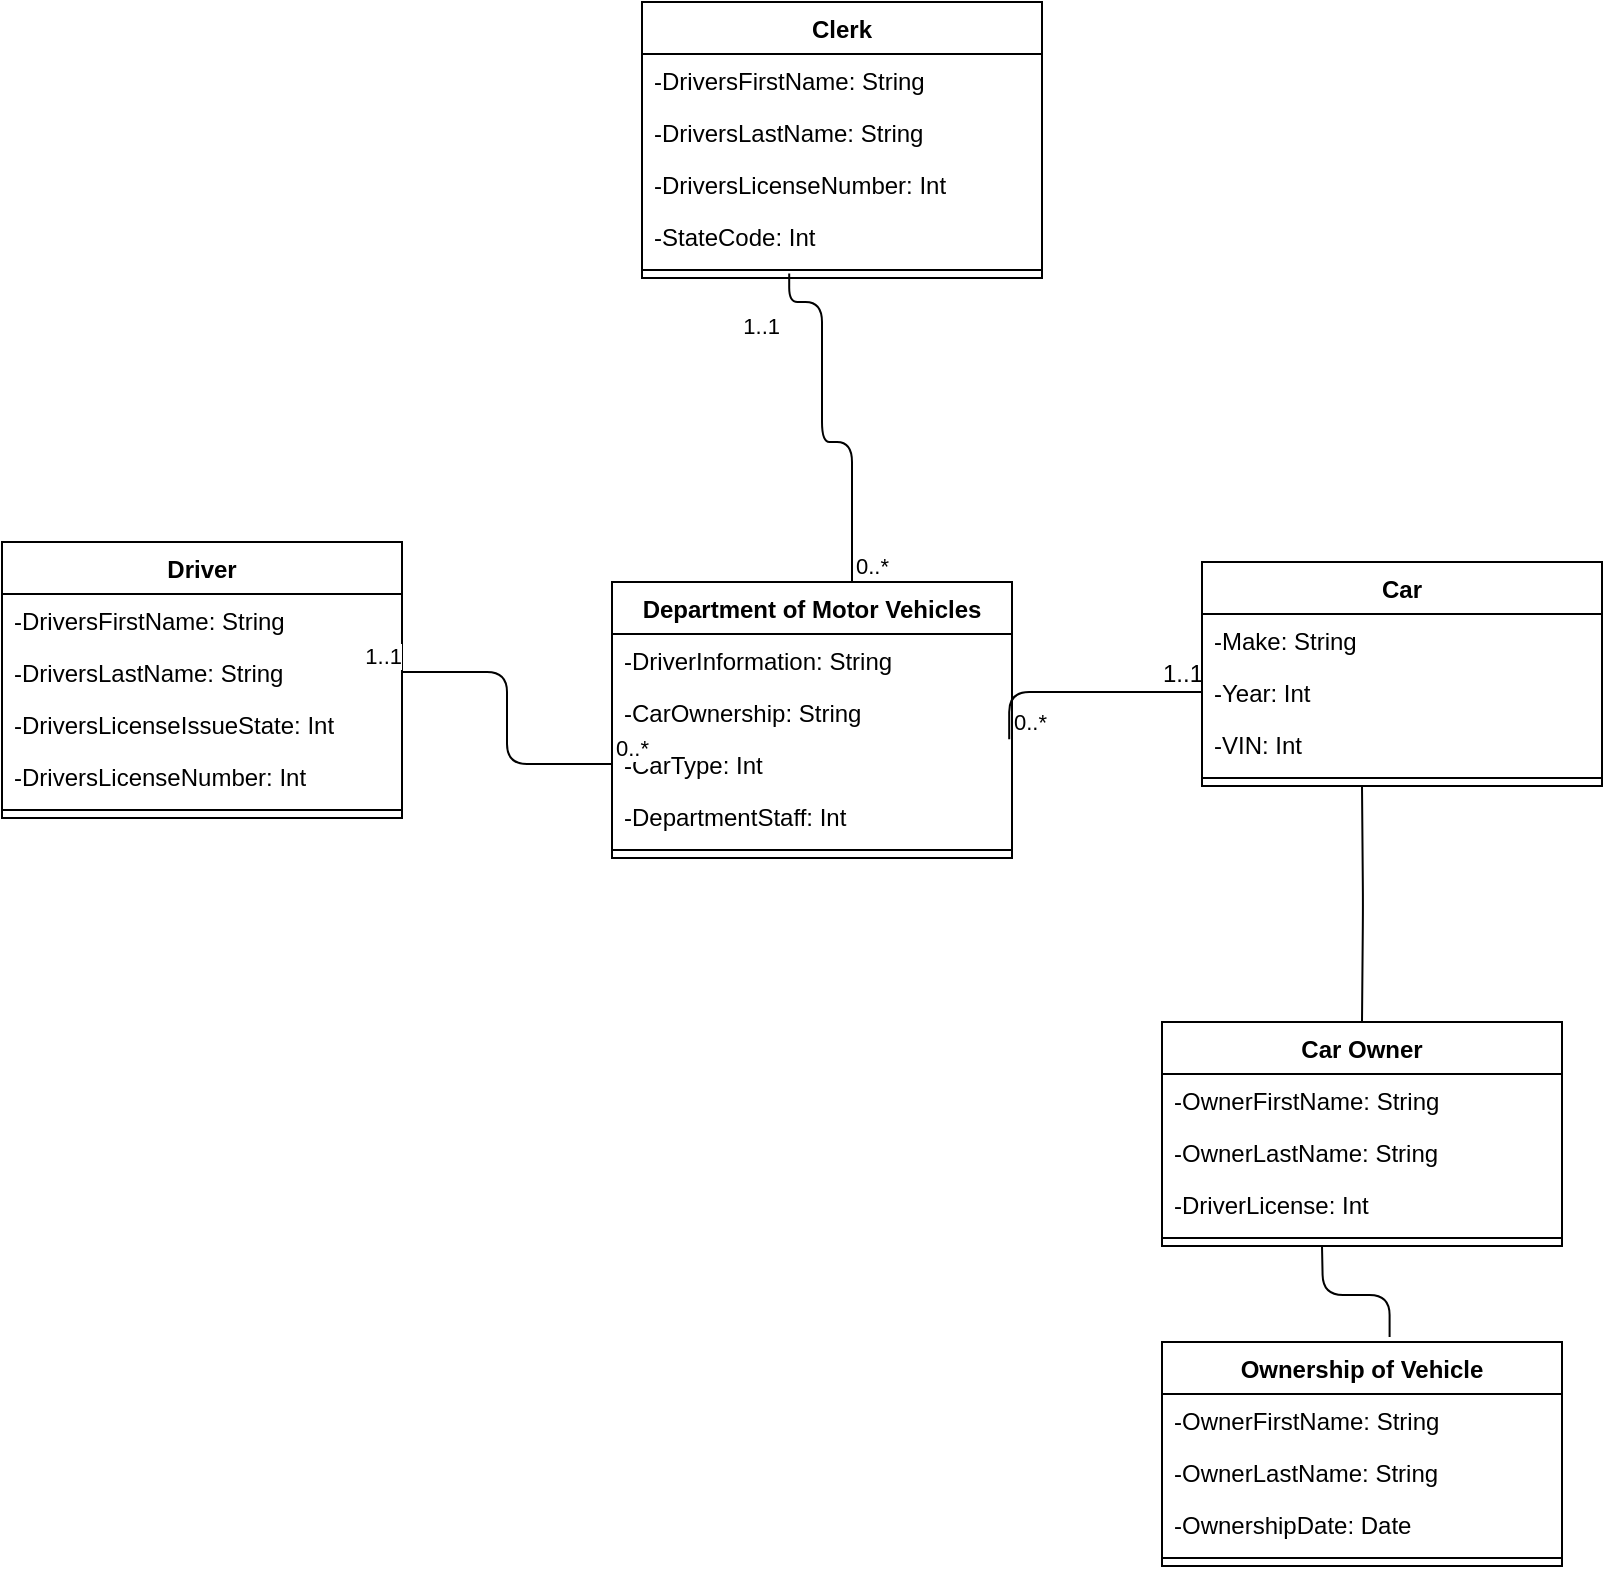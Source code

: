 <mxfile version="15.3.0" type="device" pages="3"><diagram id="aE2K-rcmKwfQv84gMJYQ" name="Page-1"><mxGraphModel dx="1662" dy="767" grid="1" gridSize="10" guides="1" tooltips="1" connect="1" arrows="1" fold="1" page="1" pageScale="1" pageWidth="850" pageHeight="1100" math="0" shadow="0"><root><mxCell id="0"/><mxCell id="1" parent="0"/><mxCell id="yDHDmYRmyDq6B0sbaGsj-1" value="Car Owner" style="swimlane;fontStyle=1;align=center;verticalAlign=top;childLayout=stackLayout;horizontal=1;startSize=26;horizontalStack=0;resizeParent=1;resizeParentMax=0;resizeLast=0;collapsible=1;marginBottom=0;resizeHeight=1;resizeWidth=1;" parent="1" vertex="1"><mxGeometry x="600" y="800" width="200" height="112" as="geometry"/></mxCell><mxCell id="yDHDmYRmyDq6B0sbaGsj-3" value="-OwnerFirstName: String" style="text;strokeColor=none;fillColor=none;align=left;verticalAlign=top;spacingLeft=4;spacingRight=4;overflow=hidden;rotatable=0;points=[[0,0.5],[1,0.5]];portConstraint=eastwest;" parent="yDHDmYRmyDq6B0sbaGsj-1" vertex="1"><mxGeometry y="26" width="200" height="26" as="geometry"/></mxCell><mxCell id="yDHDmYRmyDq6B0sbaGsj-4" value="-OwnerLastName: String" style="text;strokeColor=none;fillColor=none;align=left;verticalAlign=top;spacingLeft=4;spacingRight=4;overflow=hidden;rotatable=0;points=[[0,0.5],[1,0.5]];portConstraint=eastwest;" parent="yDHDmYRmyDq6B0sbaGsj-1" vertex="1"><mxGeometry y="52" width="200" height="26" as="geometry"/></mxCell><mxCell id="yDHDmYRmyDq6B0sbaGsj-2" value="-DriverLicense: Int " style="text;strokeColor=none;fillColor=none;align=left;verticalAlign=top;spacingLeft=4;spacingRight=4;overflow=hidden;rotatable=0;points=[[0,0.5],[1,0.5]];portConstraint=eastwest;" parent="yDHDmYRmyDq6B0sbaGsj-1" vertex="1"><mxGeometry y="78" width="200" height="26" as="geometry"/></mxCell><mxCell id="yDHDmYRmyDq6B0sbaGsj-9" value="" style="line;strokeWidth=1;fillColor=none;align=left;verticalAlign=middle;spacingTop=-1;spacingLeft=3;spacingRight=3;rotatable=0;labelPosition=right;points=[];portConstraint=eastwest;" parent="yDHDmYRmyDq6B0sbaGsj-1" vertex="1"><mxGeometry y="104" width="200" height="8" as="geometry"/></mxCell><mxCell id="yDHDmYRmyDq6B0sbaGsj-10" value="Car" style="swimlane;fontStyle=1;align=center;verticalAlign=top;childLayout=stackLayout;horizontal=1;startSize=26;horizontalStack=0;resizeParent=1;resizeParentMax=0;resizeLast=0;collapsible=1;marginBottom=0;resizeHeight=1;resizeWidth=1;" parent="1" vertex="1"><mxGeometry x="620" y="570" width="200" height="112" as="geometry"/></mxCell><mxCell id="yDHDmYRmyDq6B0sbaGsj-11" value="-Make: String" style="text;strokeColor=none;fillColor=none;align=left;verticalAlign=top;spacingLeft=4;spacingRight=4;overflow=hidden;rotatable=0;points=[[0,0.5],[1,0.5]];portConstraint=eastwest;" parent="yDHDmYRmyDq6B0sbaGsj-10" vertex="1"><mxGeometry y="26" width="200" height="26" as="geometry"/></mxCell><mxCell id="yDHDmYRmyDq6B0sbaGsj-13" value="-Year: Int" style="text;strokeColor=none;fillColor=none;align=left;verticalAlign=top;spacingLeft=4;spacingRight=4;overflow=hidden;rotatable=0;points=[[0,0.5],[1,0.5]];portConstraint=eastwest;" parent="yDHDmYRmyDq6B0sbaGsj-10" vertex="1"><mxGeometry y="52" width="200" height="26" as="geometry"/></mxCell><mxCell id="yDHDmYRmyDq6B0sbaGsj-12" value="-VIN: Int" style="text;strokeColor=none;fillColor=none;align=left;verticalAlign=top;spacingLeft=4;spacingRight=4;overflow=hidden;rotatable=0;points=[[0,0.5],[1,0.5]];portConstraint=eastwest;" parent="yDHDmYRmyDq6B0sbaGsj-10" vertex="1"><mxGeometry y="78" width="200" height="26" as="geometry"/></mxCell><mxCell id="yDHDmYRmyDq6B0sbaGsj-18" value="" style="line;strokeWidth=1;fillColor=none;align=left;verticalAlign=middle;spacingTop=-1;spacingLeft=3;spacingRight=3;rotatable=0;labelPosition=right;points=[];portConstraint=eastwest;" parent="yDHDmYRmyDq6B0sbaGsj-10" vertex="1"><mxGeometry y="104" width="200" height="8" as="geometry"/></mxCell><mxCell id="yDHDmYRmyDq6B0sbaGsj-19" value="Clerk" style="swimlane;fontStyle=1;align=center;verticalAlign=top;childLayout=stackLayout;horizontal=1;startSize=26;horizontalStack=0;resizeParent=1;resizeParentMax=0;resizeLast=0;collapsible=1;marginBottom=0;resizeHeight=1;resizeWidth=1;" parent="1" vertex="1"><mxGeometry x="340" y="290" width="200" height="138" as="geometry"/></mxCell><mxCell id="yDHDmYRmyDq6B0sbaGsj-21" value="-DriversFirstName: String" style="text;strokeColor=none;fillColor=none;align=left;verticalAlign=top;spacingLeft=4;spacingRight=4;overflow=hidden;rotatable=0;points=[[0,0.5],[1,0.5]];portConstraint=eastwest;" parent="yDHDmYRmyDq6B0sbaGsj-19" vertex="1"><mxGeometry y="26" width="200" height="26" as="geometry"/></mxCell><mxCell id="yDHDmYRmyDq6B0sbaGsj-22" value="-DriversLastName: String" style="text;strokeColor=none;fillColor=none;align=left;verticalAlign=top;spacingLeft=4;spacingRight=4;overflow=hidden;rotatable=0;points=[[0,0.5],[1,0.5]];portConstraint=eastwest;" parent="yDHDmYRmyDq6B0sbaGsj-19" vertex="1"><mxGeometry y="52" width="200" height="26" as="geometry"/></mxCell><mxCell id="yDHDmYRmyDq6B0sbaGsj-23" value="-DriversLicenseNumber: Int" style="text;strokeColor=none;fillColor=none;align=left;verticalAlign=top;spacingLeft=4;spacingRight=4;overflow=hidden;rotatable=0;points=[[0,0.5],[1,0.5]];portConstraint=eastwest;" parent="yDHDmYRmyDq6B0sbaGsj-19" vertex="1"><mxGeometry y="78" width="200" height="26" as="geometry"/></mxCell><mxCell id="yDHDmYRmyDq6B0sbaGsj-26" value="-StateCode: Int" style="text;strokeColor=none;fillColor=none;align=left;verticalAlign=top;spacingLeft=4;spacingRight=4;overflow=hidden;rotatable=0;points=[[0,0.5],[1,0.5]];portConstraint=eastwest;" parent="yDHDmYRmyDq6B0sbaGsj-19" vertex="1"><mxGeometry y="104" width="200" height="26" as="geometry"/></mxCell><mxCell id="yDHDmYRmyDq6B0sbaGsj-27" value="" style="line;strokeWidth=1;fillColor=none;align=left;verticalAlign=middle;spacingTop=-1;spacingLeft=3;spacingRight=3;rotatable=0;labelPosition=right;points=[];portConstraint=eastwest;" parent="yDHDmYRmyDq6B0sbaGsj-19" vertex="1"><mxGeometry y="130" width="200" height="8" as="geometry"/></mxCell><mxCell id="yDHDmYRmyDq6B0sbaGsj-29" value="Driver" style="swimlane;fontStyle=1;align=center;verticalAlign=top;childLayout=stackLayout;horizontal=1;startSize=26;horizontalStack=0;resizeParent=1;resizeParentMax=0;resizeLast=0;collapsible=1;marginBottom=0;resizeHeight=1;resizeWidth=1;" parent="1" vertex="1"><mxGeometry x="20" y="560" width="200" height="138" as="geometry"/></mxCell><mxCell id="yDHDmYRmyDq6B0sbaGsj-31" value="-DriversFirstName: String" style="text;strokeColor=none;fillColor=none;align=left;verticalAlign=top;spacingLeft=4;spacingRight=4;overflow=hidden;rotatable=0;points=[[0,0.5],[1,0.5]];portConstraint=eastwest;" parent="yDHDmYRmyDq6B0sbaGsj-29" vertex="1"><mxGeometry y="26" width="200" height="26" as="geometry"/></mxCell><mxCell id="yDHDmYRmyDq6B0sbaGsj-32" value="-DriversLastName: String" style="text;strokeColor=none;fillColor=none;align=left;verticalAlign=top;spacingLeft=4;spacingRight=4;overflow=hidden;rotatable=0;points=[[0,0.5],[1,0.5]];portConstraint=eastwest;" parent="yDHDmYRmyDq6B0sbaGsj-29" vertex="1"><mxGeometry y="52" width="200" height="26" as="geometry"/></mxCell><mxCell id="yDHDmYRmyDq6B0sbaGsj-35" value="-DriversLicenseIssueState: Int" style="text;strokeColor=none;fillColor=none;align=left;verticalAlign=top;spacingLeft=4;spacingRight=4;overflow=hidden;rotatable=0;points=[[0,0.5],[1,0.5]];portConstraint=eastwest;" parent="yDHDmYRmyDq6B0sbaGsj-29" vertex="1"><mxGeometry y="78" width="200" height="26" as="geometry"/></mxCell><mxCell id="yDHDmYRmyDq6B0sbaGsj-34" value="-DriversLicenseNumber: Int" style="text;strokeColor=none;fillColor=none;align=left;verticalAlign=top;spacingLeft=4;spacingRight=4;overflow=hidden;rotatable=0;points=[[0,0.5],[1,0.5]];portConstraint=eastwest;" parent="yDHDmYRmyDq6B0sbaGsj-29" vertex="1"><mxGeometry y="104" width="200" height="26" as="geometry"/></mxCell><mxCell id="yDHDmYRmyDq6B0sbaGsj-37" value="" style="line;strokeWidth=1;fillColor=none;align=left;verticalAlign=middle;spacingTop=-1;spacingLeft=3;spacingRight=3;rotatable=0;labelPosition=right;points=[];portConstraint=eastwest;" parent="yDHDmYRmyDq6B0sbaGsj-29" vertex="1"><mxGeometry y="130" width="200" height="8" as="geometry"/></mxCell><mxCell id="yDHDmYRmyDq6B0sbaGsj-47" value="Ownership of Vehicle" style="swimlane;fontStyle=1;align=center;verticalAlign=top;childLayout=stackLayout;horizontal=1;startSize=26;horizontalStack=0;resizeParent=1;resizeParentMax=0;resizeLast=0;collapsible=1;marginBottom=0;resizeHeight=1;resizeWidth=1;" parent="1" vertex="1"><mxGeometry x="600" y="960" width="200" height="112" as="geometry"/></mxCell><mxCell id="yDHDmYRmyDq6B0sbaGsj-48" value="-OwnerFirstName: String" style="text;strokeColor=none;fillColor=none;align=left;verticalAlign=top;spacingLeft=4;spacingRight=4;overflow=hidden;rotatable=0;points=[[0,0.5],[1,0.5]];portConstraint=eastwest;" parent="yDHDmYRmyDq6B0sbaGsj-47" vertex="1"><mxGeometry y="26" width="200" height="26" as="geometry"/></mxCell><mxCell id="yDHDmYRmyDq6B0sbaGsj-50" value="-OwnerLastName: String" style="text;strokeColor=none;fillColor=none;align=left;verticalAlign=top;spacingLeft=4;spacingRight=4;overflow=hidden;rotatable=0;points=[[0,0.5],[1,0.5]];portConstraint=eastwest;" parent="yDHDmYRmyDq6B0sbaGsj-47" vertex="1"><mxGeometry y="52" width="200" height="26" as="geometry"/></mxCell><mxCell id="yDHDmYRmyDq6B0sbaGsj-49" value="-OwnershipDate: Date" style="text;strokeColor=none;fillColor=none;align=left;verticalAlign=top;spacingLeft=4;spacingRight=4;overflow=hidden;rotatable=0;points=[[0,0.5],[1,0.5]];portConstraint=eastwest;" parent="yDHDmYRmyDq6B0sbaGsj-47" vertex="1"><mxGeometry y="78" width="200" height="26" as="geometry"/></mxCell><mxCell id="yDHDmYRmyDq6B0sbaGsj-55" value="" style="line;strokeWidth=1;fillColor=none;align=left;verticalAlign=middle;spacingTop=-1;spacingLeft=3;spacingRight=3;rotatable=0;labelPosition=right;points=[];portConstraint=eastwest;" parent="yDHDmYRmyDq6B0sbaGsj-47" vertex="1"><mxGeometry y="104" width="200" height="8" as="geometry"/></mxCell><mxCell id="yDHDmYRmyDq6B0sbaGsj-57" value="Department of Motor Vehicles" style="swimlane;fontStyle=1;align=center;verticalAlign=top;childLayout=stackLayout;horizontal=1;startSize=26;horizontalStack=0;resizeParent=1;resizeParentMax=0;resizeLast=0;collapsible=1;marginBottom=0;resizeHeight=1;resizeWidth=1;" parent="1" vertex="1"><mxGeometry x="325" y="580" width="200" height="138" as="geometry"/></mxCell><mxCell id="yDHDmYRmyDq6B0sbaGsj-58" value="-DriverInformation: String" style="text;strokeColor=none;fillColor=none;align=left;verticalAlign=top;spacingLeft=4;spacingRight=4;overflow=hidden;rotatable=0;points=[[0,0.5],[1,0.5]];portConstraint=eastwest;" parent="yDHDmYRmyDq6B0sbaGsj-57" vertex="1"><mxGeometry y="26" width="200" height="26" as="geometry"/></mxCell><mxCell id="yDHDmYRmyDq6B0sbaGsj-59" value="-CarOwnership: String" style="text;strokeColor=none;fillColor=none;align=left;verticalAlign=top;spacingLeft=4;spacingRight=4;overflow=hidden;rotatable=0;points=[[0,0.5],[1,0.5]];portConstraint=eastwest;" parent="yDHDmYRmyDq6B0sbaGsj-57" vertex="1"><mxGeometry y="52" width="200" height="26" as="geometry"/></mxCell><mxCell id="yDHDmYRmyDq6B0sbaGsj-60" value="-CarType: Int" style="text;strokeColor=none;fillColor=none;align=left;verticalAlign=top;spacingLeft=4;spacingRight=4;overflow=hidden;rotatable=0;points=[[0,0.5],[1,0.5]];portConstraint=eastwest;" parent="yDHDmYRmyDq6B0sbaGsj-57" vertex="1"><mxGeometry y="78" width="200" height="26" as="geometry"/></mxCell><mxCell id="yDHDmYRmyDq6B0sbaGsj-61" value="-DepartmentStaff: Int" style="text;strokeColor=none;fillColor=none;align=left;verticalAlign=top;spacingLeft=4;spacingRight=4;overflow=hidden;rotatable=0;points=[[0,0.5],[1,0.5]];portConstraint=eastwest;" parent="yDHDmYRmyDq6B0sbaGsj-57" vertex="1"><mxGeometry y="104" width="200" height="26" as="geometry"/></mxCell><mxCell id="yDHDmYRmyDq6B0sbaGsj-65" value="" style="line;strokeWidth=1;fillColor=none;align=left;verticalAlign=middle;spacingTop=-1;spacingLeft=3;spacingRight=3;rotatable=0;labelPosition=right;points=[];portConstraint=eastwest;" parent="yDHDmYRmyDq6B0sbaGsj-57" vertex="1"><mxGeometry y="130" width="200" height="8" as="geometry"/></mxCell><mxCell id="yDHDmYRmyDq6B0sbaGsj-101" value="" style="endArrow=none;html=1;edgeStyle=orthogonalEdgeStyle;exitX=0.993;exitY=0.023;exitDx=0;exitDy=0;exitPerimeter=0;entryX=0;entryY=0.5;entryDx=0;entryDy=0;" parent="1" source="yDHDmYRmyDq6B0sbaGsj-60" target="yDHDmYRmyDq6B0sbaGsj-13" edge="1"><mxGeometry relative="1" as="geometry"><mxPoint x="520" y="660" as="sourcePoint"/><mxPoint x="620" y="660" as="targetPoint"/></mxGeometry></mxCell><mxCell id="yDHDmYRmyDq6B0sbaGsj-102" value="0..*" style="edgeLabel;resizable=0;html=1;align=left;verticalAlign=bottom;" parent="yDHDmYRmyDq6B0sbaGsj-101" connectable="0" vertex="1"><mxGeometry x="-1" relative="1" as="geometry"/></mxCell><mxCell id="yDHDmYRmyDq6B0sbaGsj-107" value="" style="endArrow=none;html=1;edgeStyle=orthogonalEdgeStyle;entryX=0.5;entryY=0;entryDx=0;entryDy=0;" parent="1" target="yDHDmYRmyDq6B0sbaGsj-1" edge="1"><mxGeometry relative="1" as="geometry"><mxPoint x="700" y="682" as="sourcePoint"/><mxPoint x="830" y="682" as="targetPoint"/></mxGeometry></mxCell><mxCell id="yDHDmYRmyDq6B0sbaGsj-110" value="" style="endArrow=none;html=1;edgeStyle=orthogonalEdgeStyle;entryX=0.569;entryY=-0.022;entryDx=0;entryDy=0;entryPerimeter=0;" parent="1" target="yDHDmYRmyDq6B0sbaGsj-47" edge="1"><mxGeometry relative="1" as="geometry"><mxPoint x="680" y="912" as="sourcePoint"/><mxPoint x="770" y="912" as="targetPoint"/></mxGeometry></mxCell><mxCell id="yDHDmYRmyDq6B0sbaGsj-114" value="1..1" style="text;html=1;align=center;verticalAlign=middle;resizable=0;points=[];autosize=1;strokeColor=none;fillColor=none;" parent="1" vertex="1"><mxGeometry x="590" y="616" width="40" height="20" as="geometry"/></mxCell><mxCell id="yDHDmYRmyDq6B0sbaGsj-115" value="" style="endArrow=none;html=1;edgeStyle=orthogonalEdgeStyle;exitX=0;exitY=0.5;exitDx=0;exitDy=0;entryX=1;entryY=0.5;entryDx=0;entryDy=0;" parent="1" source="yDHDmYRmyDq6B0sbaGsj-60" target="yDHDmYRmyDq6B0sbaGsj-32" edge="1"><mxGeometry relative="1" as="geometry"><mxPoint x="320" y="650" as="sourcePoint"/><mxPoint x="220" y="650" as="targetPoint"/></mxGeometry></mxCell><mxCell id="yDHDmYRmyDq6B0sbaGsj-116" value="0..*" style="edgeLabel;resizable=0;html=1;align=left;verticalAlign=bottom;" parent="yDHDmYRmyDq6B0sbaGsj-115" connectable="0" vertex="1"><mxGeometry x="-1" relative="1" as="geometry"/></mxCell><mxCell id="yDHDmYRmyDq6B0sbaGsj-117" value="1..1" style="edgeLabel;resizable=0;html=1;align=right;verticalAlign=bottom;" parent="yDHDmYRmyDq6B0sbaGsj-115" connectable="0" vertex="1"><mxGeometry x="1" relative="1" as="geometry"/></mxCell><mxCell id="yDHDmYRmyDq6B0sbaGsj-104" value="" style="endArrow=none;html=1;edgeStyle=orthogonalEdgeStyle;entryX=0.368;entryY=0.719;entryDx=0;entryDy=0;entryPerimeter=0;" parent="1" target="yDHDmYRmyDq6B0sbaGsj-27" edge="1"><mxGeometry relative="1" as="geometry"><mxPoint x="445" y="580" as="sourcePoint"/><mxPoint x="565" y="718" as="targetPoint"/><Array as="points"><mxPoint x="445" y="510"/><mxPoint x="430" y="510"/><mxPoint x="430" y="440"/><mxPoint x="414" y="440"/></Array></mxGeometry></mxCell><mxCell id="yDHDmYRmyDq6B0sbaGsj-105" value="0..*" style="edgeLabel;resizable=0;html=1;align=left;verticalAlign=bottom;" parent="yDHDmYRmyDq6B0sbaGsj-104" connectable="0" vertex="1"><mxGeometry x="-1" relative="1" as="geometry"/></mxCell><mxCell id="yDHDmYRmyDq6B0sbaGsj-106" value="1..1" style="edgeLabel;resizable=0;html=1;align=right;verticalAlign=bottom;" parent="yDHDmYRmyDq6B0sbaGsj-104" connectable="0" vertex="1"><mxGeometry x="1" relative="1" as="geometry"><mxPoint x="-4" y="35" as="offset"/></mxGeometry></mxCell></root></mxGraphModel></diagram><diagram id="0VNY5uQjSAIRAb9F8Mb3" name="Page-2"><mxGraphModel dx="1662" dy="767" grid="1" gridSize="10" guides="1" tooltips="1" connect="1" arrows="1" fold="1" page="1" pageScale="1" pageWidth="850" pageHeight="1100" math="0" shadow="0"><root><mxCell id="LKsZZM60AracLIle2vbO-0"/><mxCell id="LKsZZM60AracLIle2vbO-1" parent="LKsZZM60AracLIle2vbO-0"/><mxCell id="LKsZZM60AracLIle2vbO-2" value="Department Of Motor Vehicles&lt;br&gt;" style="text;html=1;align=center;verticalAlign=middle;resizable=0;points=[];autosize=1;strokeColor=none;fillColor=none;" parent="LKsZZM60AracLIle2vbO-1" vertex="1"><mxGeometry x="250" y="40" width="180" height="20" as="geometry"/></mxCell><mxCell id="LKsZZM60AracLIle2vbO-3" value="DriverInformation" style="text;html=1;fillColor=none;align=center;verticalAlign=middle;whiteSpace=wrap;rounded=0;strokeColor=#000000;" parent="LKsZZM60AracLIle2vbO-1" vertex="1"><mxGeometry x="250" y="60" width="110" height="20" as="geometry"/></mxCell><mxCell id="LKsZZM60AracLIle2vbO-4" value="CarOwnership" style="text;html=1;fillColor=none;align=center;verticalAlign=middle;whiteSpace=wrap;rounded=0;strokeColor=#000000;" parent="LKsZZM60AracLIle2vbO-1" vertex="1"><mxGeometry x="360" y="60" width="90" height="20" as="geometry"/></mxCell><mxCell id="LKsZZM60AracLIle2vbO-5" value="CarType" style="text;html=1;fillColor=none;align=center;verticalAlign=middle;whiteSpace=wrap;rounded=0;strokeColor=#000000;" parent="LKsZZM60AracLIle2vbO-1" vertex="1"><mxGeometry x="450" y="60" width="120" height="20" as="geometry"/></mxCell><mxCell id="LKsZZM60AracLIle2vbO-6" value="DepartmentStaff" style="text;html=1;fillColor=none;align=center;verticalAlign=middle;whiteSpace=wrap;rounded=0;strokeColor=#000000;" parent="LKsZZM60AracLIle2vbO-1" vertex="1"><mxGeometry x="570" y="60" width="110" height="20" as="geometry"/></mxCell><mxCell id="LKsZZM60AracLIle2vbO-10" value="Primary Key" style="text;html=1;align=center;verticalAlign=middle;whiteSpace=wrap;rounded=0;strokeColor=#000000;fillColor=#FFDB29;" parent="LKsZZM60AracLIle2vbO-1" vertex="1"><mxGeometry x="250" y="80" width="320" height="20" as="geometry"/></mxCell><mxCell id="pxr3zGRqtUL6G5THmHgf-0" value="Clerk" style="text;html=1;align=center;verticalAlign=middle;resizable=0;points=[];autosize=1;strokeColor=none;fillColor=none;" parent="LKsZZM60AracLIle2vbO-1" vertex="1"><mxGeometry x="550" y="120" width="40" height="20" as="geometry"/></mxCell><mxCell id="pxr3zGRqtUL6G5THmHgf-1" value="DriversLicenseNumber" style="text;html=1;fillColor=none;align=center;verticalAlign=middle;whiteSpace=wrap;rounded=0;strokeColor=#000000;" parent="LKsZZM60AracLIle2vbO-1" vertex="1"><mxGeometry x="550" y="160" width="130" height="20" as="geometry"/></mxCell><mxCell id="pxr3zGRqtUL6G5THmHgf-2" value="StateCode" style="text;html=1;fillColor=none;align=center;verticalAlign=middle;whiteSpace=wrap;rounded=0;strokeColor=#000000;" parent="LKsZZM60AracLIle2vbO-1" vertex="1"><mxGeometry x="680" y="160" width="110" height="20" as="geometry"/></mxCell><mxCell id="pxr3zGRqtUL6G5THmHgf-3" value="DriversFirstName" style="text;html=1;fillColor=none;align=center;verticalAlign=middle;whiteSpace=wrap;rounded=0;strokeColor=#000000;" parent="LKsZZM60AracLIle2vbO-1" vertex="1"><mxGeometry x="790" y="160" width="120" height="20" as="geometry"/></mxCell><mxCell id="pxr3zGRqtUL6G5THmHgf-4" value="DriversLastName" style="text;html=1;fillColor=none;align=center;verticalAlign=middle;whiteSpace=wrap;rounded=0;strokeColor=#000000;" parent="LKsZZM60AracLIle2vbO-1" vertex="1"><mxGeometry x="910" y="160" width="110" height="20" as="geometry"/></mxCell><mxCell id="pxr3zGRqtUL6G5THmHgf-5" value="Primary Key" style="text;html=1;align=center;verticalAlign=middle;whiteSpace=wrap;rounded=0;strokeColor=#000000;fillColor=#FFDB29;" parent="LKsZZM60AracLIle2vbO-1" vertex="1"><mxGeometry x="550" y="180" width="240" height="20" as="geometry"/></mxCell><mxCell id="pxr3zGRqtUL6G5THmHgf-12" value="Car" style="text;html=1;align=center;verticalAlign=middle;resizable=0;points=[];autosize=1;strokeColor=none;fillColor=none;" parent="LKsZZM60AracLIle2vbO-1" vertex="1"><mxGeometry x="40" y="260" width="30" height="20" as="geometry"/></mxCell><mxCell id="pxr3zGRqtUL6G5THmHgf-13" value="Make" style="text;html=1;fillColor=none;align=center;verticalAlign=middle;whiteSpace=wrap;rounded=0;strokeColor=#000000;" parent="LKsZZM60AracLIle2vbO-1" vertex="1"><mxGeometry x="40" y="300" width="110" height="20" as="geometry"/></mxCell><mxCell id="pxr3zGRqtUL6G5THmHgf-14" value="Year" style="text;html=1;fillColor=none;align=center;verticalAlign=middle;whiteSpace=wrap;rounded=0;strokeColor=#000000;" parent="LKsZZM60AracLIle2vbO-1" vertex="1"><mxGeometry x="150" y="300" width="90" height="20" as="geometry"/></mxCell><mxCell id="pxr3zGRqtUL6G5THmHgf-15" value="VIN" style="text;html=1;fillColor=none;align=center;verticalAlign=middle;whiteSpace=wrap;rounded=0;strokeColor=#000000;" parent="LKsZZM60AracLIle2vbO-1" vertex="1"><mxGeometry x="240" y="300" width="120" height="20" as="geometry"/></mxCell><mxCell id="pxr3zGRqtUL6G5THmHgf-17" value="Primary Key" style="text;html=1;align=center;verticalAlign=middle;whiteSpace=wrap;rounded=0;strokeColor=#000000;fillColor=#FFDB29;" parent="LKsZZM60AracLIle2vbO-1" vertex="1"><mxGeometry x="40" y="320" width="320" height="20" as="geometry"/></mxCell><mxCell id="pxr3zGRqtUL6G5THmHgf-18" value="Car Owner" style="text;html=1;align=center;verticalAlign=middle;resizable=0;points=[];autosize=1;strokeColor=none;fillColor=none;" parent="LKsZZM60AracLIle2vbO-1" vertex="1"><mxGeometry x="95" y="400" width="70" height="20" as="geometry"/></mxCell><mxCell id="pxr3zGRqtUL6G5THmHgf-19" value="OwnerFirstName" style="text;html=1;fillColor=none;align=center;verticalAlign=middle;whiteSpace=wrap;rounded=0;strokeColor=#000000;" parent="LKsZZM60AracLIle2vbO-1" vertex="1"><mxGeometry x="40" y="420" width="110" height="20" as="geometry"/></mxCell><mxCell id="pxr3zGRqtUL6G5THmHgf-20" value="OwnerLastName" style="text;html=1;fillColor=none;align=center;verticalAlign=middle;whiteSpace=wrap;rounded=0;strokeColor=#000000;" parent="LKsZZM60AracLIle2vbO-1" vertex="1"><mxGeometry x="150" y="420" width="110" height="20" as="geometry"/></mxCell><mxCell id="pxr3zGRqtUL6G5THmHgf-21" value="DriverLicense" style="text;html=1;fillColor=none;align=center;verticalAlign=middle;whiteSpace=wrap;rounded=0;strokeColor=#000000;" parent="LKsZZM60AracLIle2vbO-1" vertex="1"><mxGeometry x="260" y="420" width="120" height="20" as="geometry"/></mxCell><mxCell id="pxr3zGRqtUL6G5THmHgf-23" value="Primary Key" style="text;html=1;align=center;verticalAlign=middle;whiteSpace=wrap;rounded=0;strokeColor=#000000;fillColor=#FFDB29;" parent="LKsZZM60AracLIle2vbO-1" vertex="1"><mxGeometry x="40" y="440" width="340" height="20" as="geometry"/></mxCell><mxCell id="pxr3zGRqtUL6G5THmHgf-24" value="Ownership of Vehicle" style="text;html=1;align=center;verticalAlign=middle;resizable=0;points=[];autosize=1;strokeColor=none;fillColor=none;" parent="LKsZZM60AracLIle2vbO-1" vertex="1"><mxGeometry x="65" y="520" width="130" height="20" as="geometry"/></mxCell><mxCell id="pxr3zGRqtUL6G5THmHgf-25" value="OwnershipDate" style="text;html=1;fillColor=none;align=center;verticalAlign=middle;whiteSpace=wrap;rounded=0;strokeColor=#000000;" parent="LKsZZM60AracLIle2vbO-1" vertex="1"><mxGeometry x="40" y="540" width="110" height="20" as="geometry"/></mxCell><mxCell id="pxr3zGRqtUL6G5THmHgf-26" value="OwnerFirstName" style="text;html=1;fillColor=none;align=center;verticalAlign=middle;whiteSpace=wrap;rounded=0;strokeColor=#000000;" parent="LKsZZM60AracLIle2vbO-1" vertex="1"><mxGeometry x="150" y="540" width="110" height="20" as="geometry"/></mxCell><mxCell id="pxr3zGRqtUL6G5THmHgf-27" value="OwnerLastName" style="text;html=1;fillColor=none;align=center;verticalAlign=middle;whiteSpace=wrap;rounded=0;strokeColor=#000000;" parent="LKsZZM60AracLIle2vbO-1" vertex="1"><mxGeometry x="260" y="540" width="120" height="20" as="geometry"/></mxCell><mxCell id="pxr3zGRqtUL6G5THmHgf-29" value="Primary Key" style="text;html=1;align=center;verticalAlign=middle;whiteSpace=wrap;rounded=0;strokeColor=#000000;fillColor=#FFDB29;" parent="LKsZZM60AracLIle2vbO-1" vertex="1"><mxGeometry x="40" y="560" width="110" height="20" as="geometry"/></mxCell><mxCell id="pxr3zGRqtUL6G5THmHgf-30" value="Driver" style="text;html=1;align=center;verticalAlign=middle;resizable=0;points=[];autosize=1;strokeColor=none;fillColor=none;" parent="LKsZZM60AracLIle2vbO-1" vertex="1"><mxGeometry x="25" y="130" width="50" height="20" as="geometry"/></mxCell><mxCell id="pxr3zGRqtUL6G5THmHgf-31" value="DriverFirstName" style="text;html=1;fillColor=none;align=center;verticalAlign=middle;whiteSpace=wrap;rounded=0;strokeColor=#000000;" parent="LKsZZM60AracLIle2vbO-1" vertex="1"><mxGeometry x="25" y="170" width="110" height="20" as="geometry"/></mxCell><mxCell id="pxr3zGRqtUL6G5THmHgf-32" value="DriverLastName" style="text;html=1;fillColor=none;align=center;verticalAlign=middle;whiteSpace=wrap;rounded=0;strokeColor=#000000;" parent="LKsZZM60AracLIle2vbO-1" vertex="1"><mxGeometry x="135" y="170" width="105" height="20" as="geometry"/></mxCell><mxCell id="pxr3zGRqtUL6G5THmHgf-33" value="DriverLicenseNumber" style="text;html=1;fillColor=none;align=center;verticalAlign=middle;whiteSpace=wrap;rounded=0;strokeColor=#000000;" parent="LKsZZM60AracLIle2vbO-1" vertex="1"><mxGeometry x="240" y="170" width="130" height="20" as="geometry"/></mxCell><mxCell id="pxr3zGRqtUL6G5THmHgf-34" value="DriversLicenseIssueState" style="text;html=1;fillColor=none;align=center;verticalAlign=middle;whiteSpace=wrap;rounded=0;strokeColor=#000000;" parent="LKsZZM60AracLIle2vbO-1" vertex="1"><mxGeometry x="370" y="170" width="150" height="20" as="geometry"/></mxCell><mxCell id="pxr3zGRqtUL6G5THmHgf-35" value="Primary Key" style="text;html=1;align=center;verticalAlign=middle;whiteSpace=wrap;rounded=0;strokeColor=#000000;fillColor=#FFDB29;" parent="LKsZZM60AracLIle2vbO-1" vertex="1"><mxGeometry x="25" y="190" width="345" height="20" as="geometry"/></mxCell><mxCell id="pxr3zGRqtUL6G5THmHgf-36" value="" style="endArrow=none;html=1;edgeStyle=orthogonalEdgeStyle;entryX=0.577;entryY=-0.317;entryDx=0;entryDy=0;entryPerimeter=0;" parent="LKsZZM60AracLIle2vbO-1" target="pxr3zGRqtUL6G5THmHgf-33" edge="1"><mxGeometry relative="1" as="geometry"><mxPoint x="345" y="100" as="sourcePoint"/><mxPoint x="505" y="100" as="targetPoint"/></mxGeometry></mxCell><mxCell id="pxr3zGRqtUL6G5THmHgf-37" value="1..1" style="edgeLabel;resizable=0;html=1;align=left;verticalAlign=bottom;" parent="pxr3zGRqtUL6G5THmHgf-36" connectable="0" vertex="1"><mxGeometry x="-1" relative="1" as="geometry"><mxPoint y="20" as="offset"/></mxGeometry></mxCell><mxCell id="pxr3zGRqtUL6G5THmHgf-38" value="0..*" style="edgeLabel;resizable=0;html=1;align=right;verticalAlign=bottom;" parent="pxr3zGRqtUL6G5THmHgf-36" connectable="0" vertex="1"><mxGeometry x="1" relative="1" as="geometry"><mxPoint x="-5" as="offset"/></mxGeometry></mxCell><mxCell id="pxr3zGRqtUL6G5THmHgf-39" value="" style="endArrow=none;html=1;edgeStyle=orthogonalEdgeStyle;entryX=0.75;entryY=0;entryDx=0;entryDy=0;" parent="LKsZZM60AracLIle2vbO-1" target="NQznFNBtoaZPv2F3dqzK-3" edge="1"><mxGeometry relative="1" as="geometry"><mxPoint x="570" y="89.33" as="sourcePoint"/><mxPoint x="740" y="110" as="targetPoint"/><Array as="points"><mxPoint x="570" y="100"/><mxPoint x="730" y="100"/></Array></mxGeometry></mxCell><mxCell id="pxr3zGRqtUL6G5THmHgf-40" value="1..1" style="edgeLabel;resizable=0;html=1;align=left;verticalAlign=bottom;" parent="pxr3zGRqtUL6G5THmHgf-39" connectable="0" vertex="1"><mxGeometry x="-1" relative="1" as="geometry"><mxPoint y="21" as="offset"/></mxGeometry></mxCell><mxCell id="pxr3zGRqtUL6G5THmHgf-41" value="0..*" style="edgeLabel;resizable=0;html=1;align=right;verticalAlign=bottom;" parent="pxr3zGRqtUL6G5THmHgf-39" connectable="0" vertex="1"><mxGeometry x="1" relative="1" as="geometry"/></mxCell><mxCell id="pxr3zGRqtUL6G5THmHgf-44" value="" style="endArrow=none;html=1;edgeStyle=orthogonalEdgeStyle;entryX=0.75;entryY=0;entryDx=0;entryDy=0;" parent="LKsZZM60AracLIle2vbO-1" target="pxr3zGRqtUL6G5THmHgf-15" edge="1"><mxGeometry relative="1" as="geometry"><mxPoint x="500" y="100" as="sourcePoint"/><mxPoint x="660" y="100" as="targetPoint"/><Array as="points"><mxPoint x="540" y="100"/><mxPoint x="540" y="300"/></Array></mxGeometry></mxCell><mxCell id="pxr3zGRqtUL6G5THmHgf-45" value="1..1" style="edgeLabel;resizable=0;html=1;align=left;verticalAlign=bottom;" parent="pxr3zGRqtUL6G5THmHgf-44" connectable="0" vertex="1"><mxGeometry x="-1" relative="1" as="geometry"><mxPoint y="20" as="offset"/></mxGeometry></mxCell><mxCell id="pxr3zGRqtUL6G5THmHgf-46" value="0..*" style="edgeLabel;resizable=0;html=1;align=right;verticalAlign=bottom;" parent="pxr3zGRqtUL6G5THmHgf-44" connectable="0" vertex="1"><mxGeometry x="1" relative="1" as="geometry"/></mxCell><mxCell id="pxr3zGRqtUL6G5THmHgf-47" value="" style="endArrow=none;html=1;edgeStyle=orthogonalEdgeStyle;entryX=0.75;entryY=0;entryDx=0;entryDy=0;" parent="LKsZZM60AracLIle2vbO-1" target="pxr3zGRqtUL6G5THmHgf-21" edge="1"><mxGeometry relative="1" as="geometry"><mxPoint x="330" y="340" as="sourcePoint"/><mxPoint x="350" y="410" as="targetPoint"/></mxGeometry></mxCell><mxCell id="pxr3zGRqtUL6G5THmHgf-48" value="1..1" style="edgeLabel;resizable=0;html=1;align=left;verticalAlign=bottom;" parent="pxr3zGRqtUL6G5THmHgf-47" connectable="0" vertex="1"><mxGeometry x="-1" relative="1" as="geometry"><mxPoint y="20" as="offset"/></mxGeometry></mxCell><mxCell id="pxr3zGRqtUL6G5THmHgf-49" value="0..*" style="edgeLabel;resizable=0;html=1;align=right;verticalAlign=bottom;" parent="pxr3zGRqtUL6G5THmHgf-47" connectable="0" vertex="1"><mxGeometry x="1" relative="1" as="geometry"/></mxCell><mxCell id="pxr3zGRqtUL6G5THmHgf-51" value="" style="endArrow=none;html=1;edgeStyle=orthogonalEdgeStyle;entryX=0.25;entryY=0;entryDx=0;entryDy=0;" parent="LKsZZM60AracLIle2vbO-1" target="pxr3zGRqtUL6G5THmHgf-27" edge="1"><mxGeometry relative="1" as="geometry"><mxPoint x="300" y="460" as="sourcePoint"/><mxPoint x="460" y="460" as="targetPoint"/></mxGeometry></mxCell><mxCell id="pxr3zGRqtUL6G5THmHgf-52" value="1..1" style="edgeLabel;resizable=0;html=1;align=left;verticalAlign=bottom;" parent="pxr3zGRqtUL6G5THmHgf-51" connectable="0" vertex="1"><mxGeometry x="-1" relative="1" as="geometry"><mxPoint y="20" as="offset"/></mxGeometry></mxCell><mxCell id="pxr3zGRqtUL6G5THmHgf-53" value="0..*" style="edgeLabel;resizable=0;html=1;align=right;verticalAlign=bottom;" parent="pxr3zGRqtUL6G5THmHgf-51" connectable="0" vertex="1"><mxGeometry x="1" relative="1" as="geometry"/></mxCell><mxCell id="NQznFNBtoaZPv2F3dqzK-2" value="Foreign Key" style="rounded=0;whiteSpace=wrap;html=1;fillColor=#3399FF;" parent="LKsZZM60AracLIle2vbO-1" vertex="1"><mxGeometry x="25" y="150" width="215" height="20" as="geometry"/></mxCell><mxCell id="NQznFNBtoaZPv2F3dqzK-3" value="Foreign Key" style="rounded=0;whiteSpace=wrap;html=1;fillColor=#3399FF;" parent="LKsZZM60AracLIle2vbO-1" vertex="1"><mxGeometry x="550" y="140" width="240" height="20" as="geometry"/></mxCell><mxCell id="NQznFNBtoaZPv2F3dqzK-10" value="External Key" style="rounded=0;whiteSpace=wrap;html=1;fillColor=#3399FF;" parent="LKsZZM60AracLIle2vbO-1" vertex="1"><mxGeometry x="40" y="280" width="200" height="20" as="geometry"/></mxCell></root></mxGraphModel></diagram><diagram id="KfUnwJE7VQL2wBfF822N" name="Page-3"><mxGraphModel dx="1662" dy="767" grid="1" gridSize="10" guides="1" tooltips="1" connect="1" arrows="1" fold="1" page="1" pageScale="1" pageWidth="850" pageHeight="1100" math="0" shadow="0"><root><mxCell id="LdKkrmNVFcnwwhxYjKma-0"/><mxCell id="LdKkrmNVFcnwwhxYjKma-1" parent="LdKkrmNVFcnwwhxYjKma-0"/><mxCell id="emARJ1OOdloBUW0MNMco-0" value="LicensedDriver" style="swimlane;fontStyle=1;align=center;verticalAlign=top;childLayout=stackLayout;horizontal=1;startSize=26;horizontalStack=0;resizeParent=1;resizeParentMax=0;resizeLast=0;collapsible=1;marginBottom=0;resizeHeight=1;resizeWidth=1;" parent="LdKkrmNVFcnwwhxYjKma-1" vertex="1"><mxGeometry x="90" y="250" width="200" height="60" as="geometry"/></mxCell><mxCell id="emARJ1OOdloBUW0MNMco-4" value="-driversLicenseNumber: String" style="text;strokeColor=none;fillColor=none;align=left;verticalAlign=top;spacingLeft=4;spacingRight=4;overflow=hidden;rotatable=0;points=[[0,0.5],[1,0.5]];portConstraint=eastwest;" parent="emARJ1OOdloBUW0MNMco-0" vertex="1"><mxGeometry y="26" width="200" height="26" as="geometry"/></mxCell><mxCell id="emARJ1OOdloBUW0MNMco-5" value="" style="line;strokeWidth=1;fillColor=none;align=left;verticalAlign=middle;spacingTop=-1;spacingLeft=3;spacingRight=3;rotatable=0;labelPosition=right;points=[];portConstraint=eastwest;" parent="emARJ1OOdloBUW0MNMco-0" vertex="1"><mxGeometry y="52" width="200" height="8" as="geometry"/></mxCell><mxCell id="emARJ1OOdloBUW0MNMco-6" value="State" style="swimlane;fontStyle=1;align=center;verticalAlign=top;childLayout=stackLayout;horizontal=1;startSize=26;horizontalStack=0;resizeParent=1;resizeParentMax=0;resizeLast=0;collapsible=1;marginBottom=0;resizeHeight=1;resizeWidth=1;" parent="LdKkrmNVFcnwwhxYjKma-1" vertex="1"><mxGeometry x="90" y="80" width="200" height="86" as="geometry"/></mxCell><mxCell id="emARJ1OOdloBUW0MNMco-7" value="-stateCode: String" style="text;strokeColor=none;fillColor=none;align=left;verticalAlign=top;spacingLeft=4;spacingRight=4;overflow=hidden;rotatable=0;points=[[0,0.5],[1,0.5]];portConstraint=eastwest;" parent="emARJ1OOdloBUW0MNMco-6" vertex="1"><mxGeometry y="26" width="200" height="26" as="geometry"/></mxCell><mxCell id="emARJ1OOdloBUW0MNMco-8" value="-stateName: String" style="text;strokeColor=none;fillColor=none;align=left;verticalAlign=top;spacingLeft=4;spacingRight=4;overflow=hidden;rotatable=0;points=[[0,0.5],[1,0.5]];portConstraint=eastwest;" parent="emARJ1OOdloBUW0MNMco-6" vertex="1"><mxGeometry y="52" width="200" height="26" as="geometry"/></mxCell><mxCell id="emARJ1OOdloBUW0MNMco-11" value="" style="line;strokeWidth=1;fillColor=none;align=left;verticalAlign=middle;spacingTop=-1;spacingLeft=3;spacingRight=3;rotatable=0;labelPosition=right;points=[];portConstraint=eastwest;" parent="emARJ1OOdloBUW0MNMco-6" vertex="1"><mxGeometry y="78" width="200" height="8" as="geometry"/></mxCell><mxCell id="emARJ1OOdloBUW0MNMco-12" value="Owned Car" style="swimlane;fontStyle=1;align=center;verticalAlign=top;childLayout=stackLayout;horizontal=1;startSize=26;horizontalStack=0;resizeParent=1;resizeParentMax=0;resizeLast=0;collapsible=1;marginBottom=0;resizeHeight=1;resizeWidth=1;" parent="LdKkrmNVFcnwwhxYjKma-1" vertex="1"><mxGeometry x="280" y="400" width="200" height="60" as="geometry"/></mxCell><mxCell id="emARJ1OOdloBUW0MNMco-13" value="-saleDate: Date" style="text;strokeColor=none;fillColor=none;align=left;verticalAlign=top;spacingLeft=4;spacingRight=4;overflow=hidden;rotatable=0;points=[[0,0.5],[1,0.5]];portConstraint=eastwest;" parent="emARJ1OOdloBUW0MNMco-12" vertex="1"><mxGeometry y="26" width="200" height="26" as="geometry"/></mxCell><mxCell id="emARJ1OOdloBUW0MNMco-17" value="" style="line;strokeWidth=1;fillColor=none;align=left;verticalAlign=middle;spacingTop=-1;spacingLeft=3;spacingRight=3;rotatable=0;labelPosition=right;points=[];portConstraint=eastwest;" parent="emARJ1OOdloBUW0MNMco-12" vertex="1"><mxGeometry y="52" width="200" height="8" as="geometry"/></mxCell><mxCell id="emARJ1OOdloBUW0MNMco-18" value="Car" style="swimlane;fontStyle=1;align=center;verticalAlign=top;childLayout=stackLayout;horizontal=1;startSize=26;horizontalStack=0;resizeParent=1;resizeParentMax=0;resizeLast=0;collapsible=1;marginBottom=0;resizeHeight=1;resizeWidth=1;" parent="LdKkrmNVFcnwwhxYjKma-1" vertex="1"><mxGeometry x="450" y="190" width="200" height="112" as="geometry"/></mxCell><mxCell id="emARJ1OOdloBUW0MNMco-19" value="-vin: String" style="text;strokeColor=none;fillColor=none;align=left;verticalAlign=top;spacingLeft=4;spacingRight=4;overflow=hidden;rotatable=0;points=[[0,0.5],[1,0.5]];portConstraint=eastwest;" parent="emARJ1OOdloBUW0MNMco-18" vertex="1"><mxGeometry y="26" width="200" height="26" as="geometry"/></mxCell><mxCell id="emARJ1OOdloBUW0MNMco-21" value="-year: Int" style="text;strokeColor=none;fillColor=none;align=left;verticalAlign=top;spacingLeft=4;spacingRight=4;overflow=hidden;rotatable=0;points=[[0,0.5],[1,0.5]];portConstraint=eastwest;" parent="emARJ1OOdloBUW0MNMco-18" vertex="1"><mxGeometry y="52" width="200" height="26" as="geometry"/></mxCell><mxCell id="BzVrLSwTyJXPUvSeqwoA-5" value="-make: String" style="text;strokeColor=none;fillColor=none;align=left;verticalAlign=top;spacingLeft=4;spacingRight=4;overflow=hidden;rotatable=0;points=[[0,0.5],[1,0.5]];portConstraint=eastwest;" vertex="1" parent="emARJ1OOdloBUW0MNMco-18"><mxGeometry y="78" width="200" height="26" as="geometry"/></mxCell><mxCell id="emARJ1OOdloBUW0MNMco-23" value="" style="line;strokeWidth=1;fillColor=none;align=left;verticalAlign=middle;spacingTop=-1;spacingLeft=3;spacingRight=3;rotatable=0;labelPosition=right;points=[];portConstraint=eastwest;" parent="emARJ1OOdloBUW0MNMco-18" vertex="1"><mxGeometry y="104" width="200" height="8" as="geometry"/></mxCell><mxCell id="emARJ1OOdloBUW0MNMco-24" value="Manufacture" style="swimlane;fontStyle=1;align=center;verticalAlign=top;childLayout=stackLayout;horizontal=1;startSize=26;horizontalStack=0;resizeParent=1;resizeParentMax=0;resizeLast=0;collapsible=1;marginBottom=0;resizeHeight=1;resizeWidth=1;" parent="LdKkrmNVFcnwwhxYjKma-1" vertex="1"><mxGeometry x="460" y="80" width="200" height="60" as="geometry"/></mxCell><mxCell id="emARJ1OOdloBUW0MNMco-25" value="-name: String" style="text;strokeColor=none;fillColor=none;align=left;verticalAlign=top;spacingLeft=4;spacingRight=4;overflow=hidden;rotatable=0;points=[[0,0.5],[1,0.5]];portConstraint=eastwest;" parent="emARJ1OOdloBUW0MNMco-24" vertex="1"><mxGeometry y="26" width="200" height="26" as="geometry"/></mxCell><mxCell id="emARJ1OOdloBUW0MNMco-27" value="" style="line;strokeWidth=1;fillColor=none;align=left;verticalAlign=middle;spacingTop=-1;spacingLeft=3;spacingRight=3;rotatable=0;labelPosition=right;points=[];portConstraint=eastwest;" parent="emARJ1OOdloBUW0MNMco-24" vertex="1"><mxGeometry y="52" width="200" height="8" as="geometry"/></mxCell><mxCell id="emARJ1OOdloBUW0MNMco-28" value="" style="endArrow=none;html=1;edgeStyle=orthogonalEdgeStyle;exitX=0.443;exitY=0.688;exitDx=0;exitDy=0;exitPerimeter=0;" parent="LdKkrmNVFcnwwhxYjKma-1" source="emARJ1OOdloBUW0MNMco-11" edge="1"><mxGeometry relative="1" as="geometry"><mxPoint x="180" y="190" as="sourcePoint"/><mxPoint x="203" y="250" as="targetPoint"/><Array as="points"><mxPoint x="179" y="190"/><mxPoint x="201" y="190"/><mxPoint x="201" y="254"/></Array></mxGeometry></mxCell><mxCell id="emARJ1OOdloBUW0MNMco-29" value="1..1" style="edgeLabel;resizable=0;html=1;align=left;verticalAlign=bottom;" parent="emARJ1OOdloBUW0MNMco-28" connectable="0" vertex="1"><mxGeometry x="-1" relative="1" as="geometry"><mxPoint y="17" as="offset"/></mxGeometry></mxCell><mxCell id="emARJ1OOdloBUW0MNMco-30" value="0..*" style="edgeLabel;resizable=0;html=1;align=right;verticalAlign=bottom;" parent="emARJ1OOdloBUW0MNMco-28" connectable="0" vertex="1"><mxGeometry x="1" relative="1" as="geometry"><mxPoint x="-11" as="offset"/></mxGeometry></mxCell><mxCell id="emARJ1OOdloBUW0MNMco-31" value="" style="endArrow=none;html=1;edgeStyle=orthogonalEdgeStyle;exitX=0.55;exitY=1.25;exitDx=0;exitDy=0;exitPerimeter=0;entryX=0.425;entryY=-0.067;entryDx=0;entryDy=0;entryPerimeter=0;" parent="LdKkrmNVFcnwwhxYjKma-1" source="emARJ1OOdloBUW0MNMco-4" target="emARJ1OOdloBUW0MNMco-12" edge="1"><mxGeometry relative="1" as="geometry"><mxPoint x="200.0" y="320.004" as="sourcePoint"/><mxPoint x="224.4" y="406.5" as="targetPoint"/><Array as="points"><mxPoint x="200" y="347"/><mxPoint x="365" y="347"/><mxPoint x="365" y="380"/><mxPoint x="360" y="380"/><mxPoint x="360" y="396"/></Array></mxGeometry></mxCell><mxCell id="emARJ1OOdloBUW0MNMco-32" value="1..1" style="edgeLabel;resizable=0;html=1;align=left;verticalAlign=bottom;" parent="emARJ1OOdloBUW0MNMco-31" connectable="0" vertex="1"><mxGeometry x="-1" relative="1" as="geometry"><mxPoint y="17" as="offset"/></mxGeometry></mxCell><mxCell id="emARJ1OOdloBUW0MNMco-33" value="0..*" style="edgeLabel;resizable=0;html=1;align=right;verticalAlign=bottom;" parent="emARJ1OOdloBUW0MNMco-31" connectable="0" vertex="1"><mxGeometry x="1" relative="1" as="geometry"><mxPoint x="-11" as="offset"/></mxGeometry></mxCell><mxCell id="emARJ1OOdloBUW0MNMco-37" value="" style="endArrow=none;html=1;edgeStyle=orthogonalEdgeStyle;exitX=0.338;exitY=1.25;exitDx=0;exitDy=0;exitPerimeter=0;entryX=0.5;entryY=0;entryDx=0;entryDy=0;" parent="LdKkrmNVFcnwwhxYjKma-1" source="emARJ1OOdloBUW0MNMco-27" target="emARJ1OOdloBUW0MNMco-18" edge="1"><mxGeometry relative="1" as="geometry"><mxPoint x="520" y="170" as="sourcePoint"/><mxPoint x="680" y="170" as="targetPoint"/><Array as="points"><mxPoint x="560" y="142"/></Array></mxGeometry></mxCell><mxCell id="emARJ1OOdloBUW0MNMco-38" value="1..1" style="edgeLabel;resizable=0;html=1;align=left;verticalAlign=bottom;" parent="emARJ1OOdloBUW0MNMco-37" connectable="0" vertex="1"><mxGeometry x="-1" relative="1" as="geometry"><mxPoint x="-8" y="18" as="offset"/></mxGeometry></mxCell><mxCell id="emARJ1OOdloBUW0MNMco-41" value="" style="endArrow=none;html=1;edgeStyle=orthogonalEdgeStyle;exitX=0.858;exitY=0.042;exitDx=0;exitDy=0;exitPerimeter=0;entryX=0.48;entryY=1.188;entryDx=0;entryDy=0;entryPerimeter=0;" parent="LdKkrmNVFcnwwhxYjKma-1" source="emARJ1OOdloBUW0MNMco-12" target="emARJ1OOdloBUW0MNMco-23" edge="1"><mxGeometry relative="1" as="geometry"><mxPoint x="440" y="400" as="sourcePoint"/><mxPoint x="540" y="300" as="targetPoint"/><Array as="points"><mxPoint x="452" y="338"/><mxPoint x="546" y="338"/></Array></mxGeometry></mxCell><mxCell id="vWeZ--HjKV_NWWZDkCK1-0" value="ownedCars" style="text;html=1;align=center;verticalAlign=middle;resizable=0;points=[];autosize=1;strokeColor=none;fillColor=none;" parent="LdKkrmNVFcnwwhxYjKma-1" vertex="1"><mxGeometry x="60" y="780" width="80" height="20" as="geometry"/></mxCell><mxCell id="vWeZ--HjKV_NWWZDkCK1-2" value="stateCode" style="text;html=1;fillColor=none;align=center;verticalAlign=middle;whiteSpace=wrap;rounded=0;strokeColor=#000000;" parent="LdKkrmNVFcnwwhxYjKma-1" vertex="1"><mxGeometry x="60" y="800" width="110" height="20" as="geometry"/></mxCell><mxCell id="vWeZ--HjKV_NWWZDkCK1-3" value="licenceNumber" style="text;html=1;fillColor=none;align=center;verticalAlign=middle;whiteSpace=wrap;rounded=0;strokeColor=#000000;" parent="LdKkrmNVFcnwwhxYjKma-1" vertex="1"><mxGeometry x="170" y="800" width="120" height="20" as="geometry"/></mxCell><mxCell id="vWeZ--HjKV_NWWZDkCK1-4" value="Primary Key" style="text;html=1;align=center;verticalAlign=middle;whiteSpace=wrap;rounded=0;strokeColor=#000000;fillColor=#FFDB29;" parent="LdKkrmNVFcnwwhxYjKma-1" vertex="1"><mxGeometry x="290" y="820" width="120" height="20" as="geometry"/></mxCell><mxCell id="vWeZ--HjKV_NWWZDkCK1-6" value="vin" style="text;html=1;fillColor=none;align=center;verticalAlign=middle;whiteSpace=wrap;rounded=0;strokeColor=#000000;" parent="LdKkrmNVFcnwwhxYjKma-1" vertex="1"><mxGeometry x="290" y="800" width="120" height="20" as="geometry"/></mxCell><mxCell id="vWeZ--HjKV_NWWZDkCK1-7" value="saleDate" style="text;html=1;fillColor=none;align=center;verticalAlign=middle;whiteSpace=wrap;rounded=0;strokeColor=#000000;" parent="LdKkrmNVFcnwwhxYjKma-1" vertex="1"><mxGeometry x="410" y="800" width="120" height="20" as="geometry"/></mxCell><mxCell id="vWeZ--HjKV_NWWZDkCK1-8" value="0..1" style="text;html=1;align=center;verticalAlign=middle;resizable=0;points=[];autosize=1;strokeColor=none;fillColor=none;" parent="LdKkrmNVFcnwwhxYjKma-1" vertex="1"><mxGeometry x="450" y="380" width="40" height="20" as="geometry"/></mxCell><mxCell id="vWeZ--HjKV_NWWZDkCK1-9" value="1..1" style="text;html=1;align=center;verticalAlign=middle;resizable=0;points=[];autosize=1;strokeColor=none;fillColor=none;" parent="LdKkrmNVFcnwwhxYjKma-1" vertex="1"><mxGeometry x="550" y="302" width="40" height="20" as="geometry"/></mxCell><mxCell id="BzVrLSwTyJXPUvSeqwoA-0" value="Manufacture" style="text;html=1;align=center;verticalAlign=middle;resizable=0;points=[];autosize=1;strokeColor=none;fillColor=none;" vertex="1" parent="LdKkrmNVFcnwwhxYjKma-1"><mxGeometry x="410" y="480" width="80" height="20" as="geometry"/></mxCell><mxCell id="BzVrLSwTyJXPUvSeqwoA-2" value="name" style="text;html=1;fillColor=none;align=center;verticalAlign=middle;whiteSpace=wrap;rounded=0;strokeColor=#000000;" vertex="1" parent="LdKkrmNVFcnwwhxYjKma-1"><mxGeometry x="410" y="520" width="120" height="20" as="geometry"/></mxCell><mxCell id="BzVrLSwTyJXPUvSeqwoA-3" value="Primary Key" style="text;html=1;align=center;verticalAlign=middle;whiteSpace=wrap;rounded=0;strokeColor=#000000;fillColor=#FFDB29;" vertex="1" parent="LdKkrmNVFcnwwhxYjKma-1"><mxGeometry x="410" y="500" width="120" height="20" as="geometry"/></mxCell><mxCell id="xNUj69HmHieRa7Ugtr-g-0" value="vin" style="text;html=1;fillColor=none;align=center;verticalAlign=middle;whiteSpace=wrap;rounded=0;strokeColor=#000000;" vertex="1" parent="LdKkrmNVFcnwwhxYjKma-1"><mxGeometry x="210" y="640" width="120" height="20" as="geometry"/></mxCell><mxCell id="xNUj69HmHieRa7Ugtr-g-1" value="year" style="text;html=1;fillColor=none;align=center;verticalAlign=middle;whiteSpace=wrap;rounded=0;strokeColor=#000000;" vertex="1" parent="LdKkrmNVFcnwwhxYjKma-1"><mxGeometry x="330" y="640" width="120" height="20" as="geometry"/></mxCell><mxCell id="xNUj69HmHieRa7Ugtr-g-2" value="make" style="text;html=1;fillColor=none;align=center;verticalAlign=middle;whiteSpace=wrap;rounded=0;strokeColor=#000000;" vertex="1" parent="LdKkrmNVFcnwwhxYjKma-1"><mxGeometry x="450" y="640" width="120" height="20" as="geometry"/></mxCell><mxCell id="xNUj69HmHieRa7Ugtr-g-3" value="Car" style="text;html=1;align=center;verticalAlign=middle;resizable=0;points=[];autosize=1;strokeColor=none;fillColor=none;" vertex="1" parent="LdKkrmNVFcnwwhxYjKma-1"><mxGeometry x="210" y="620" width="40" height="20" as="geometry"/></mxCell><mxCell id="xNUj69HmHieRa7Ugtr-g-4" value="Primary Key" style="text;html=1;align=center;verticalAlign=middle;whiteSpace=wrap;rounded=0;strokeColor=#000000;fillColor=#FFDB29;" vertex="1" parent="LdKkrmNVFcnwwhxYjKma-1"><mxGeometry x="210" y="660" width="120" height="20" as="geometry"/></mxCell><mxCell id="xNUj69HmHieRa7Ugtr-g-5" value="Foreign Key" style="text;html=1;align=center;verticalAlign=middle;whiteSpace=wrap;rounded=0;strokeColor=#000000;fillColor=#66B2FF;" vertex="1" parent="LdKkrmNVFcnwwhxYjKma-1"><mxGeometry x="450" y="620" width="120" height="20" as="geometry"/></mxCell><mxCell id="xNUj69HmHieRa7Ugtr-g-7" value="Foreign Key" style="text;html=1;align=center;verticalAlign=middle;whiteSpace=wrap;rounded=0;strokeColor=#000000;fillColor=#66B2FF;" vertex="1" parent="LdKkrmNVFcnwwhxYjKma-1"><mxGeometry x="290" y="780" width="120" height="20" as="geometry"/></mxCell><mxCell id="xNUj69HmHieRa7Ugtr-g-8" value="Licensed Driver" style="text;html=1;align=center;verticalAlign=middle;resizable=0;points=[];autosize=1;strokeColor=none;fillColor=none;" vertex="1" parent="LdKkrmNVFcnwwhxYjKma-1"><mxGeometry x="640" y="700" width="100" height="20" as="geometry"/></mxCell><mxCell id="xNUj69HmHieRa7Ugtr-g-9" value="Primary Key" style="text;html=1;align=center;verticalAlign=middle;whiteSpace=wrap;rounded=0;strokeColor=#000000;fillColor=#FFDB29;" vertex="1" parent="LdKkrmNVFcnwwhxYjKma-1"><mxGeometry x="640" y="740" width="120" height="20" as="geometry"/></mxCell><mxCell id="xNUj69HmHieRa7Ugtr-g-11" value="licenseNumber" style="text;html=1;fillColor=none;align=center;verticalAlign=middle;whiteSpace=wrap;rounded=0;strokeColor=#000000;" vertex="1" parent="LdKkrmNVFcnwwhxYjKma-1"><mxGeometry x="640" y="720" width="120" height="20" as="geometry"/></mxCell><mxCell id="xNUj69HmHieRa7Ugtr-g-12" value="State" style="text;html=1;align=center;verticalAlign=middle;resizable=0;points=[];autosize=1;strokeColor=none;fillColor=none;" vertex="1" parent="LdKkrmNVFcnwwhxYjKma-1"><mxGeometry x="90" y="950" width="40" height="20" as="geometry"/></mxCell><mxCell id="xNUj69HmHieRa7Ugtr-g-13" value="Primary Key" style="text;html=1;align=center;verticalAlign=middle;whiteSpace=wrap;rounded=0;strokeColor=#000000;fillColor=#FFDB29;" vertex="1" parent="LdKkrmNVFcnwwhxYjKma-1"><mxGeometry x="95" y="990" width="120" height="20" as="geometry"/></mxCell><mxCell id="xNUj69HmHieRa7Ugtr-g-14" value="stateCode" style="text;html=1;fillColor=none;align=center;verticalAlign=middle;whiteSpace=wrap;rounded=0;strokeColor=#000000;" vertex="1" parent="LdKkrmNVFcnwwhxYjKma-1"><mxGeometry x="95" y="970" width="120" height="20" as="geometry"/></mxCell><mxCell id="xNUj69HmHieRa7Ugtr-g-15" value="stateName" style="text;html=1;fillColor=none;align=center;verticalAlign=middle;whiteSpace=wrap;rounded=0;strokeColor=#000000;" vertex="1" parent="LdKkrmNVFcnwwhxYjKma-1"><mxGeometry x="215" y="970" width="110" height="20" as="geometry"/></mxCell><mxCell id="J5GZYAYNKrOK86tr9E0H-0" value="" style="endArrow=none;html=1;edgeStyle=orthogonalEdgeStyle;entryX=0.375;entryY=-0.237;entryDx=0;entryDy=0;entryPerimeter=0;" edge="1" parent="LdKkrmNVFcnwwhxYjKma-1" target="xNUj69HmHieRa7Ugtr-g-5"><mxGeometry relative="1" as="geometry"><mxPoint x="460" y="540" as="sourcePoint"/><mxPoint x="620" y="540" as="targetPoint"/></mxGeometry></mxCell><mxCell id="J5GZYAYNKrOK86tr9E0H-1" value="1..1" style="edgeLabel;resizable=0;html=1;align=left;verticalAlign=bottom;" connectable="0" vertex="1" parent="J5GZYAYNKrOK86tr9E0H-0"><mxGeometry x="-1" relative="1" as="geometry"><mxPoint y="20" as="offset"/></mxGeometry></mxCell><mxCell id="J5GZYAYNKrOK86tr9E0H-2" value="0..*" style="edgeLabel;resizable=0;html=1;align=right;verticalAlign=bottom;" connectable="0" vertex="1" parent="J5GZYAYNKrOK86tr9E0H-0"><mxGeometry x="1" relative="1" as="geometry"><mxPoint y="5" as="offset"/></mxGeometry></mxCell><mxCell id="ifk1yy1MaZoWzjKwY76A-11" value="Makes" style="edgeLabel;html=1;align=center;verticalAlign=middle;resizable=0;points=[];" vertex="1" connectable="0" parent="J5GZYAYNKrOK86tr9E0H-0"><mxGeometry x="-0.157" y="4" relative="1" as="geometry"><mxPoint y="1" as="offset"/></mxGeometry></mxCell><mxCell id="J5GZYAYNKrOK86tr9E0H-8" value="" style="endArrow=none;html=1;edgeStyle=orthogonalEdgeStyle;exitX=0.75;exitY=1;exitDx=0;exitDy=0;entryX=0.5;entryY=0;entryDx=0;entryDy=0;" edge="1" parent="LdKkrmNVFcnwwhxYjKma-1" source="xNUj69HmHieRa7Ugtr-g-4" target="xNUj69HmHieRa7Ugtr-g-7"><mxGeometry relative="1" as="geometry"><mxPoint x="300" y="730" as="sourcePoint"/><mxPoint x="460" y="730" as="targetPoint"/></mxGeometry></mxCell><mxCell id="J5GZYAYNKrOK86tr9E0H-9" value="1..1" style="edgeLabel;resizable=0;html=1;align=left;verticalAlign=bottom;" connectable="0" vertex="1" parent="J5GZYAYNKrOK86tr9E0H-8"><mxGeometry x="-1" relative="1" as="geometry"><mxPoint y="20" as="offset"/></mxGeometry></mxCell><mxCell id="J5GZYAYNKrOK86tr9E0H-10" value="0..1" style="edgeLabel;resizable=0;html=1;align=right;verticalAlign=bottom;" connectable="0" vertex="1" parent="J5GZYAYNKrOK86tr9E0H-8"><mxGeometry x="1" relative="1" as="geometry"/></mxCell><mxCell id="ifk1yy1MaZoWzjKwY76A-3" value="Gets sold as" style="edgeLabel;html=1;align=center;verticalAlign=middle;resizable=0;points=[];" vertex="1" connectable="0" parent="J5GZYAYNKrOK86tr9E0H-8"><mxGeometry x="-0.14" y="2" relative="1" as="geometry"><mxPoint y="1" as="offset"/></mxGeometry></mxCell><mxCell id="J5GZYAYNKrOK86tr9E0H-11" value="" style="endArrow=none;html=1;edgeStyle=orthogonalEdgeStyle;entryX=0;entryY=0.25;entryDx=0;entryDy=0;exitX=0.946;exitY=1.113;exitDx=0;exitDy=0;exitPerimeter=0;" edge="1" parent="LdKkrmNVFcnwwhxYjKma-1" source="xNUj69HmHieRa7Ugtr-g-1" target="xNUj69HmHieRa7Ugtr-g-11"><mxGeometry relative="1" as="geometry"><mxPoint x="440" y="700" as="sourcePoint"/><mxPoint x="600" y="700" as="targetPoint"/></mxGeometry></mxCell><mxCell id="J5GZYAYNKrOK86tr9E0H-12" value="1..1" style="edgeLabel;resizable=0;html=1;align=left;verticalAlign=bottom;" connectable="0" vertex="1" parent="J5GZYAYNKrOK86tr9E0H-11"><mxGeometry x="-1" relative="1" as="geometry"><mxPoint y="18" as="offset"/></mxGeometry></mxCell><mxCell id="J5GZYAYNKrOK86tr9E0H-13" value="0..*" style="edgeLabel;resizable=0;html=1;align=right;verticalAlign=bottom;" connectable="0" vertex="1" parent="J5GZYAYNKrOK86tr9E0H-11"><mxGeometry x="1" relative="1" as="geometry"/></mxCell><mxCell id="ifk1yy1MaZoWzjKwY76A-10" value="Needs" style="edgeLabel;html=1;align=center;verticalAlign=middle;resizable=0;points=[];" vertex="1" connectable="0" parent="J5GZYAYNKrOK86tr9E0H-11"><mxGeometry x="0.163" y="6" relative="1" as="geometry"><mxPoint as="offset"/></mxGeometry></mxCell><mxCell id="ifk1yy1MaZoWzjKwY76A-0" value="" style="endArrow=none;html=1;edgeStyle=orthogonalEdgeStyle;exitX=0.5;exitY=1;exitDx=0;exitDy=0;entryX=-0.077;entryY=-0.312;entryDx=0;entryDy=0;entryPerimeter=0;" edge="1" parent="LdKkrmNVFcnwwhxYjKma-1" source="vWeZ--HjKV_NWWZDkCK1-4" target="xNUj69HmHieRa7Ugtr-g-15"><mxGeometry relative="1" as="geometry"><mxPoint x="380" y="900" as="sourcePoint"/><mxPoint x="540" y="900" as="targetPoint"/><Array as="points"><mxPoint x="350" y="905"/><mxPoint x="207" y="905"/></Array></mxGeometry></mxCell><mxCell id="ifk1yy1MaZoWzjKwY76A-1" value="1..1" style="edgeLabel;resizable=0;html=1;align=left;verticalAlign=bottom;" connectable="0" vertex="1" parent="ifk1yy1MaZoWzjKwY76A-0"><mxGeometry x="-1" relative="1" as="geometry"><mxPoint y="20" as="offset"/></mxGeometry></mxCell><mxCell id="ifk1yy1MaZoWzjKwY76A-2" value="0..*" style="edgeLabel;resizable=0;html=1;align=right;verticalAlign=bottom;" connectable="0" vertex="1" parent="ifk1yy1MaZoWzjKwY76A-0"><mxGeometry x="1" relative="1" as="geometry"><mxPoint x="-7" as="offset"/></mxGeometry></mxCell><mxCell id="ifk1yy1MaZoWzjKwY76A-9" value="Follows rules of" style="edgeLabel;html=1;align=center;verticalAlign=middle;resizable=0;points=[];" vertex="1" connectable="0" parent="ifk1yy1MaZoWzjKwY76A-0"><mxGeometry x="0.426" relative="1" as="geometry"><mxPoint x="46" as="offset"/></mxGeometry></mxCell></root></mxGraphModel></diagram></mxfile>